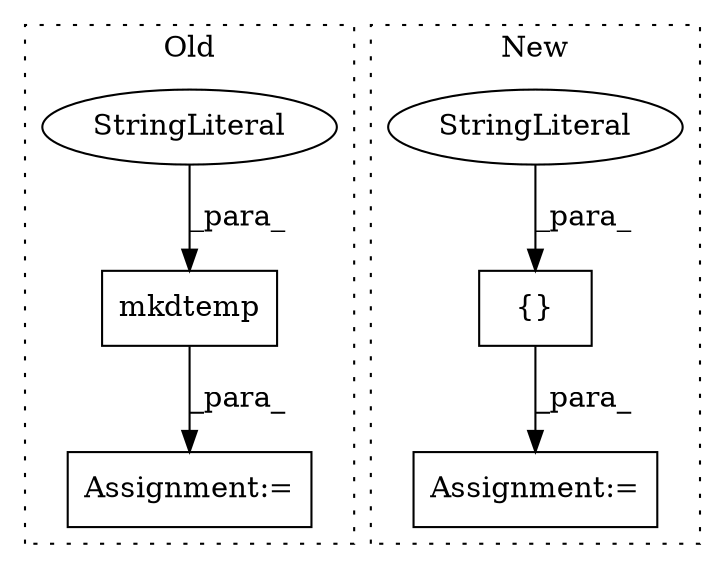 digraph G {
subgraph cluster0 {
1 [label="mkdtemp" a="32" s="1334,1371" l="8,1" shape="box"];
4 [label="Assignment:=" a="7" s="1395" l="1" shape="box"];
6 [label="StringLiteral" a="45" s="1361" l="10" shape="ellipse"];
label = "Old";
style="dotted";
}
subgraph cluster1 {
2 [label="{}" a="4" s="2274,2284" l="1,1" shape="box"];
3 [label="StringLiteral" a="45" s="2275" l="9" shape="ellipse"];
5 [label="Assignment:=" a="7" s="2219" l="1" shape="box"];
label = "New";
style="dotted";
}
1 -> 4 [label="_para_"];
2 -> 5 [label="_para_"];
3 -> 2 [label="_para_"];
6 -> 1 [label="_para_"];
}